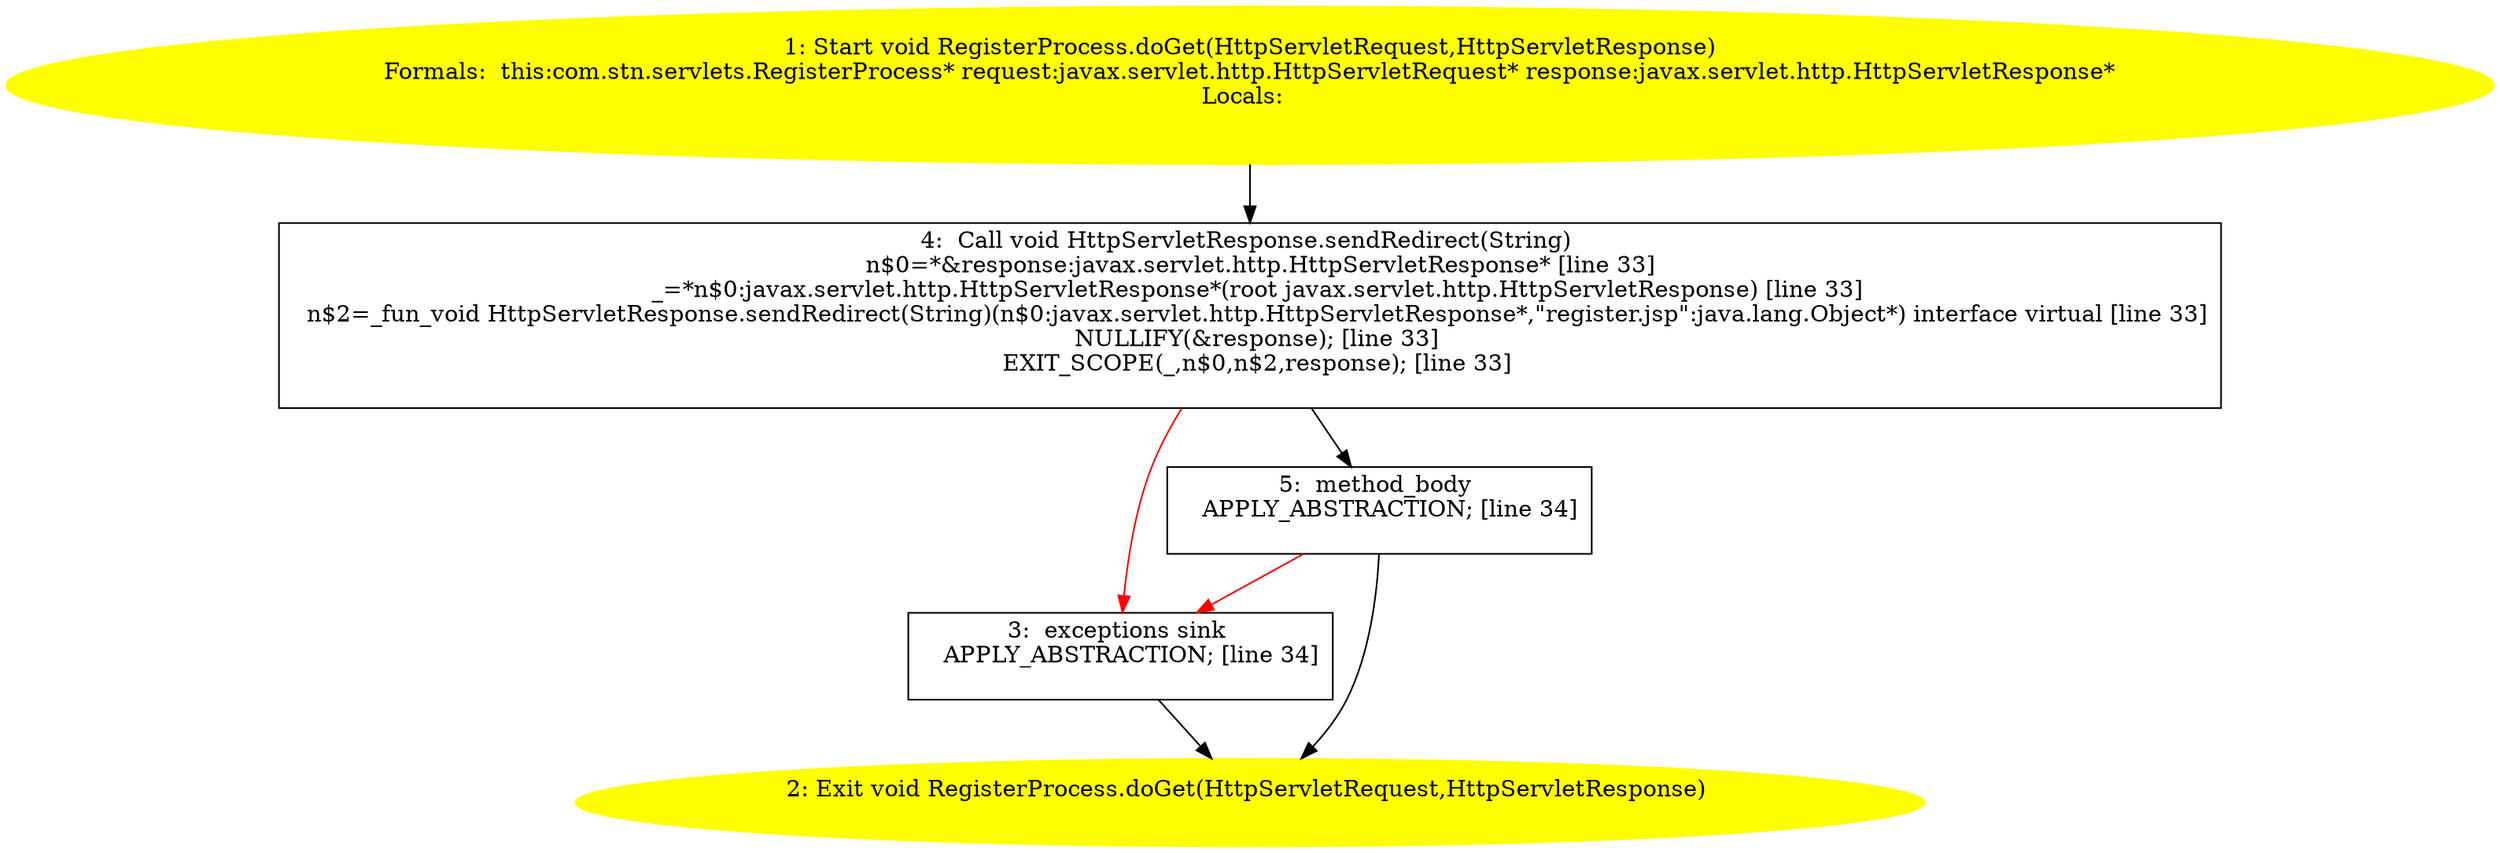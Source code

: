 /* @generated */
digraph cfg {
"com.stn.servlets.RegisterProcess.doGet(javax.servlet.http.HttpServletRequest,javax.servlet.http.Http.ca04900f20bac1cc6c2ce54f0ab22819_1" [label="1: Start void RegisterProcess.doGet(HttpServletRequest,HttpServletResponse)\nFormals:  this:com.stn.servlets.RegisterProcess* request:javax.servlet.http.HttpServletRequest* response:javax.servlet.http.HttpServletResponse*\nLocals:  \n  " color=yellow style=filled]
	

	 "com.stn.servlets.RegisterProcess.doGet(javax.servlet.http.HttpServletRequest,javax.servlet.http.Http.ca04900f20bac1cc6c2ce54f0ab22819_1" -> "com.stn.servlets.RegisterProcess.doGet(javax.servlet.http.HttpServletRequest,javax.servlet.http.Http.ca04900f20bac1cc6c2ce54f0ab22819_4" ;
"com.stn.servlets.RegisterProcess.doGet(javax.servlet.http.HttpServletRequest,javax.servlet.http.Http.ca04900f20bac1cc6c2ce54f0ab22819_2" [label="2: Exit void RegisterProcess.doGet(HttpServletRequest,HttpServletResponse) \n  " color=yellow style=filled]
	

"com.stn.servlets.RegisterProcess.doGet(javax.servlet.http.HttpServletRequest,javax.servlet.http.Http.ca04900f20bac1cc6c2ce54f0ab22819_3" [label="3:  exceptions sink \n   APPLY_ABSTRACTION; [line 34]\n " shape="box"]
	

	 "com.stn.servlets.RegisterProcess.doGet(javax.servlet.http.HttpServletRequest,javax.servlet.http.Http.ca04900f20bac1cc6c2ce54f0ab22819_3" -> "com.stn.servlets.RegisterProcess.doGet(javax.servlet.http.HttpServletRequest,javax.servlet.http.Http.ca04900f20bac1cc6c2ce54f0ab22819_2" ;
"com.stn.servlets.RegisterProcess.doGet(javax.servlet.http.HttpServletRequest,javax.servlet.http.Http.ca04900f20bac1cc6c2ce54f0ab22819_4" [label="4:  Call void HttpServletResponse.sendRedirect(String) \n   n$0=*&response:javax.servlet.http.HttpServletResponse* [line 33]\n  _=*n$0:javax.servlet.http.HttpServletResponse*(root javax.servlet.http.HttpServletResponse) [line 33]\n  n$2=_fun_void HttpServletResponse.sendRedirect(String)(n$0:javax.servlet.http.HttpServletResponse*,\"register.jsp\":java.lang.Object*) interface virtual [line 33]\n  NULLIFY(&response); [line 33]\n  EXIT_SCOPE(_,n$0,n$2,response); [line 33]\n " shape="box"]
	

	 "com.stn.servlets.RegisterProcess.doGet(javax.servlet.http.HttpServletRequest,javax.servlet.http.Http.ca04900f20bac1cc6c2ce54f0ab22819_4" -> "com.stn.servlets.RegisterProcess.doGet(javax.servlet.http.HttpServletRequest,javax.servlet.http.Http.ca04900f20bac1cc6c2ce54f0ab22819_5" ;
	 "com.stn.servlets.RegisterProcess.doGet(javax.servlet.http.HttpServletRequest,javax.servlet.http.Http.ca04900f20bac1cc6c2ce54f0ab22819_4" -> "com.stn.servlets.RegisterProcess.doGet(javax.servlet.http.HttpServletRequest,javax.servlet.http.Http.ca04900f20bac1cc6c2ce54f0ab22819_3" [color="red" ];
"com.stn.servlets.RegisterProcess.doGet(javax.servlet.http.HttpServletRequest,javax.servlet.http.Http.ca04900f20bac1cc6c2ce54f0ab22819_5" [label="5:  method_body \n   APPLY_ABSTRACTION; [line 34]\n " shape="box"]
	

	 "com.stn.servlets.RegisterProcess.doGet(javax.servlet.http.HttpServletRequest,javax.servlet.http.Http.ca04900f20bac1cc6c2ce54f0ab22819_5" -> "com.stn.servlets.RegisterProcess.doGet(javax.servlet.http.HttpServletRequest,javax.servlet.http.Http.ca04900f20bac1cc6c2ce54f0ab22819_2" ;
	 "com.stn.servlets.RegisterProcess.doGet(javax.servlet.http.HttpServletRequest,javax.servlet.http.Http.ca04900f20bac1cc6c2ce54f0ab22819_5" -> "com.stn.servlets.RegisterProcess.doGet(javax.servlet.http.HttpServletRequest,javax.servlet.http.Http.ca04900f20bac1cc6c2ce54f0ab22819_3" [color="red" ];
}
